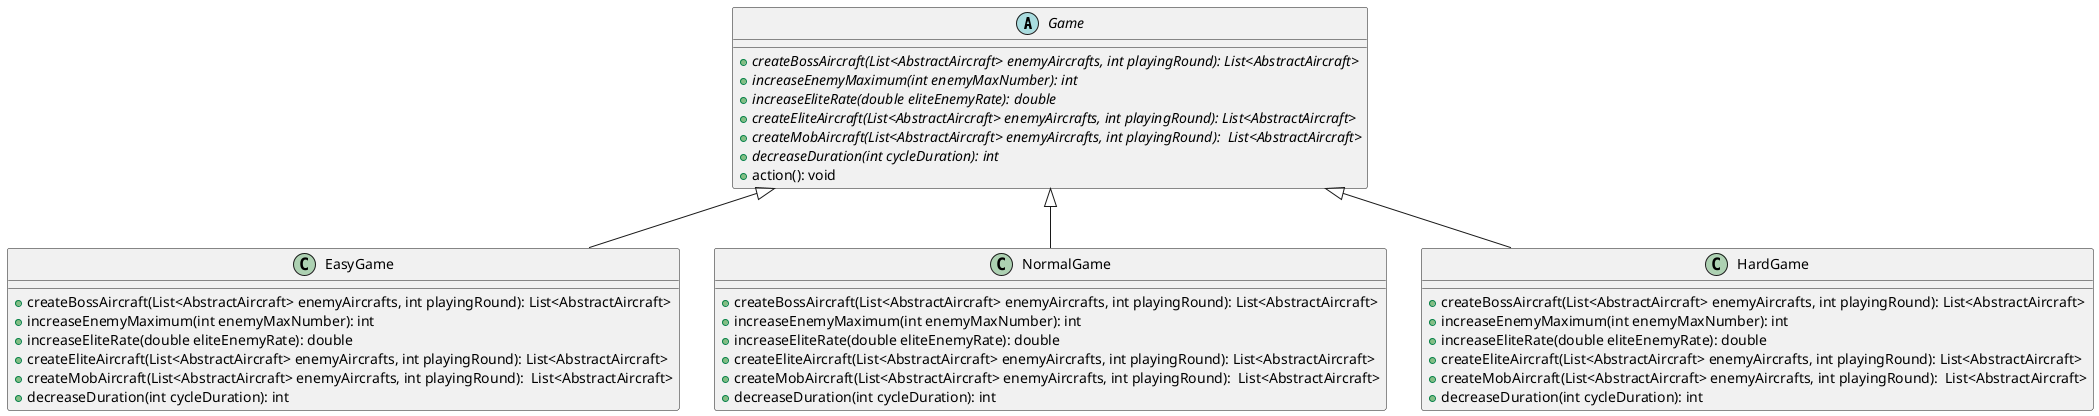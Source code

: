 @startuml

abstract class Game{
       + {abstract} createBossAircraft(List<AbstractAircraft> enemyAircrafts, int playingRound): List<AbstractAircraft>
       + {abstract} increaseEnemyMaximum(int enemyMaxNumber): int
       + {abstract} increaseEliteRate(double eliteEnemyRate): double
       + {abstract} createEliteAircraft(List<AbstractAircraft> enemyAircrafts, int playingRound): List<AbstractAircraft>
       + {abstract} createMobAircraft(List<AbstractAircraft> enemyAircrafts, int playingRound):  List<AbstractAircraft>
       + {abstract} decreaseDuration(int cycleDuration): int
       + action(): void
}

class EasyGame{
       + createBossAircraft(List<AbstractAircraft> enemyAircrafts, int playingRound): List<AbstractAircraft>
       + increaseEnemyMaximum(int enemyMaxNumber): int
       + increaseEliteRate(double eliteEnemyRate): double
       + createEliteAircraft(List<AbstractAircraft> enemyAircrafts, int playingRound): List<AbstractAircraft>
       + createMobAircraft(List<AbstractAircraft> enemyAircrafts, int playingRound):  List<AbstractAircraft>
       + decreaseDuration(int cycleDuration): int
}

class NormalGame{
       + createBossAircraft(List<AbstractAircraft> enemyAircrafts, int playingRound): List<AbstractAircraft>
       + increaseEnemyMaximum(int enemyMaxNumber): int
       + increaseEliteRate(double eliteEnemyRate): double
       + createEliteAircraft(List<AbstractAircraft> enemyAircrafts, int playingRound): List<AbstractAircraft>
       + createMobAircraft(List<AbstractAircraft> enemyAircrafts, int playingRound):  List<AbstractAircraft>
       + decreaseDuration(int cycleDuration): int
}

class HardGame{
       + createBossAircraft(List<AbstractAircraft> enemyAircrafts, int playingRound): List<AbstractAircraft>
       + increaseEnemyMaximum(int enemyMaxNumber): int
       + increaseEliteRate(double eliteEnemyRate): double
       + createEliteAircraft(List<AbstractAircraft> enemyAircrafts, int playingRound): List<AbstractAircraft>
       + createMobAircraft(List<AbstractAircraft> enemyAircrafts, int playingRound):  List<AbstractAircraft>
       + decreaseDuration(int cycleDuration): int
}

Game <|-- EasyGame
Game <|-- NormalGame
Game <|-- HardGame
@enduml